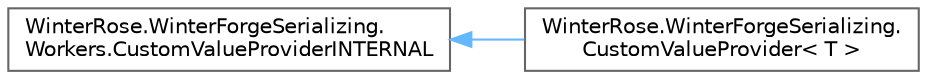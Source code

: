digraph "Graphical Class Hierarchy"
{
 // LATEX_PDF_SIZE
  bgcolor="transparent";
  edge [fontname=Helvetica,fontsize=10,labelfontname=Helvetica,labelfontsize=10];
  node [fontname=Helvetica,fontsize=10,shape=box,height=0.2,width=0.4];
  rankdir="LR";
  Node0 [id="Node000000",label="WinterRose.WinterForgeSerializing.\lWorkers.CustomValueProviderINTERNAL",height=0.2,width=0.4,color="grey40", fillcolor="white", style="filled",URL="$class_winter_rose_1_1_winter_forge_serializing_1_1_workers_1_1_custom_value_provider_i_n_t_e_r_n_a_l.html",tooltip="Used internally to browse types to find custom value providers."];
  Node0 -> Node1 [id="edge1_Node000000_Node000001",dir="back",color="steelblue1",style="solid",tooltip=" "];
  Node1 [id="Node000001",label="WinterRose.WinterForgeSerializing.\lCustomValueProvider\< T \>",height=0.2,width=0.4,color="grey40", fillcolor="white", style="filled",URL="$class_winter_rose_1_1_winter_forge_serializing_1_1_custom_value_provider-1-g.html",tooltip="Used to create a custom way to define the way a type is stored using the WinterForge serialization sy..."];
}
